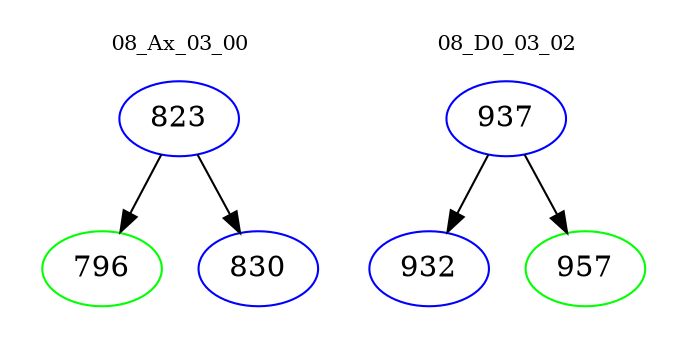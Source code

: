 digraph{
subgraph cluster_0 {
color = white
label = "08_Ax_03_00";
fontsize=10;
T0_823 [label="823", color="blue"]
T0_823 -> T0_796 [color="black"]
T0_796 [label="796", color="green"]
T0_823 -> T0_830 [color="black"]
T0_830 [label="830", color="blue"]
}
subgraph cluster_1 {
color = white
label = "08_D0_03_02";
fontsize=10;
T1_937 [label="937", color="blue"]
T1_937 -> T1_932 [color="black"]
T1_932 [label="932", color="blue"]
T1_937 -> T1_957 [color="black"]
T1_957 [label="957", color="green"]
}
}
